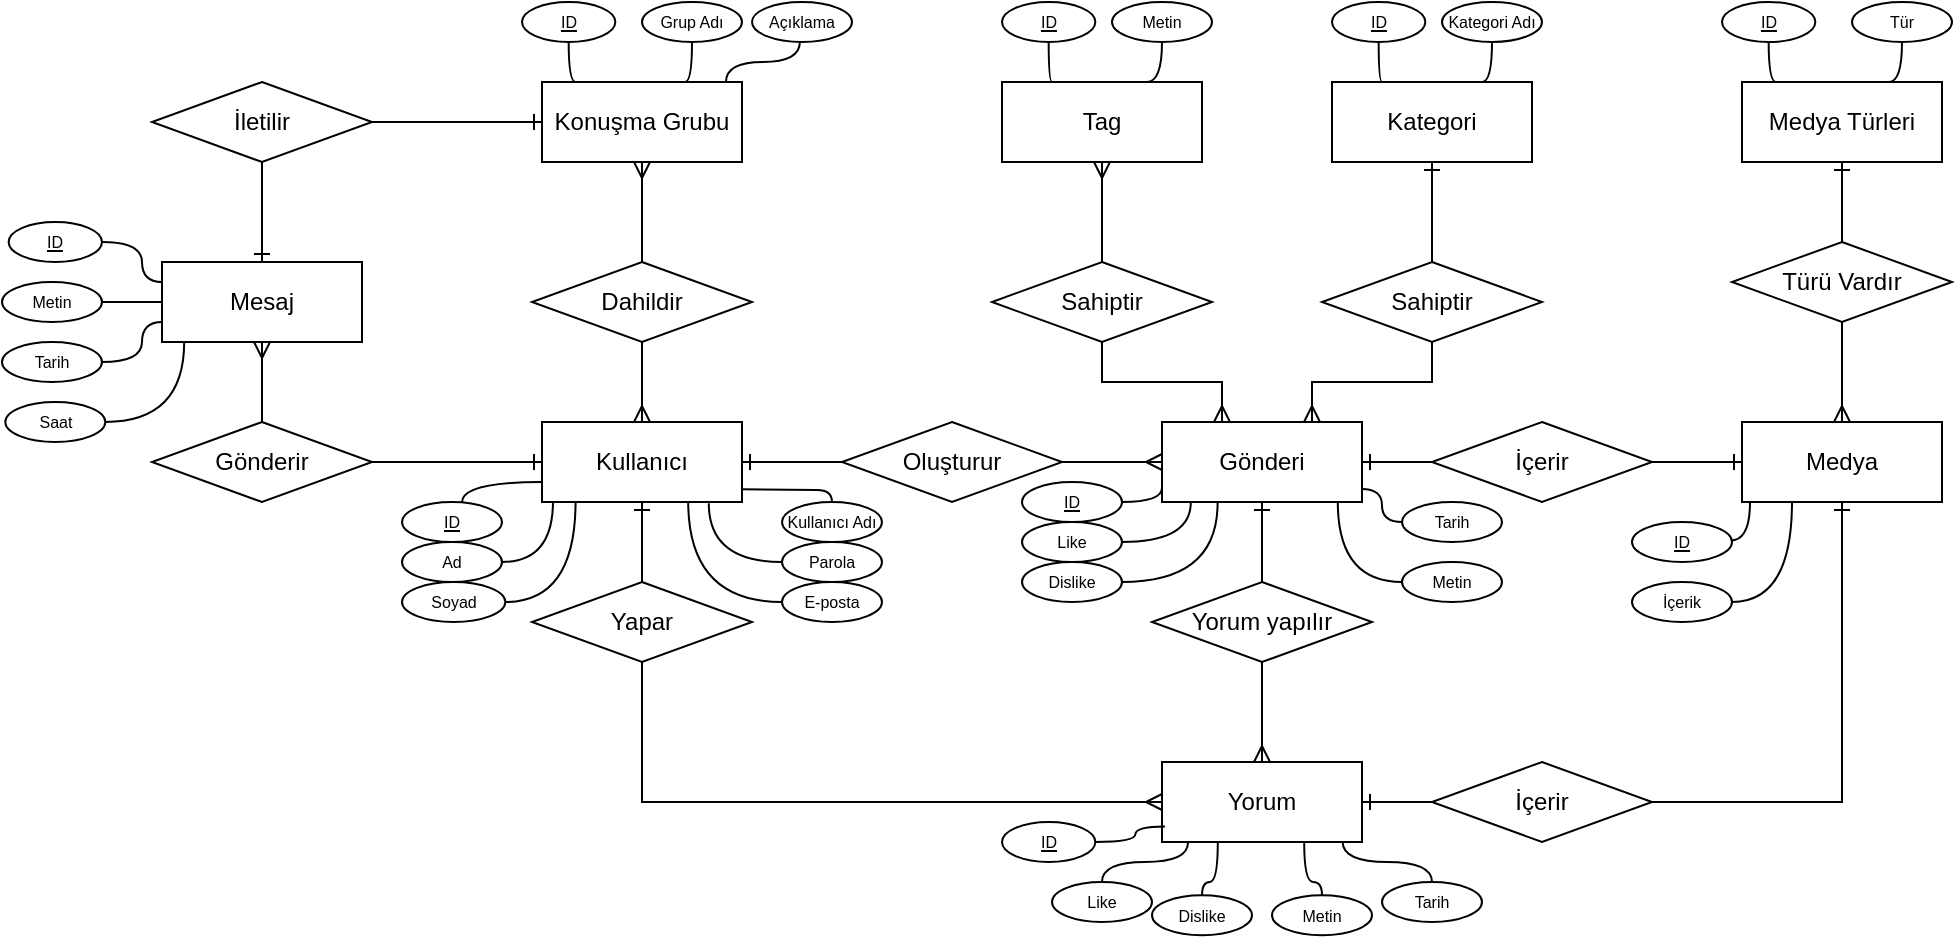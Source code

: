 <mxfile version="14.4.9" type="device"><diagram id="pIlD_vtCQGHH56ECQ-_S" name="Page-1"><mxGraphModel dx="2012" dy="659" grid="1" gridSize="10" guides="1" tooltips="1" connect="1" arrows="1" fold="1" page="1" pageScale="1" pageWidth="827" pageHeight="1169" math="0" shadow="0"><root><mxCell id="0"/><mxCell id="1" parent="0"/><mxCell id="pAEszQ7y9yXIrw-m9_oR-2" value="&lt;div&gt;Gönderi&lt;/div&gt;" style="whiteSpace=wrap;html=1;align=center;" vertex="1" parent="1"><mxGeometry x="350" y="230" width="100" height="40" as="geometry"/></mxCell><mxCell id="pAEszQ7y9yXIrw-m9_oR-3" value="Medya" style="whiteSpace=wrap;html=1;align=center;" vertex="1" parent="1"><mxGeometry x="640" y="230" width="100" height="40" as="geometry"/></mxCell><mxCell id="pAEszQ7y9yXIrw-m9_oR-4" value="Yorum" style="whiteSpace=wrap;html=1;align=center;" vertex="1" parent="1"><mxGeometry x="350" y="400" width="100" height="40" as="geometry"/></mxCell><mxCell id="pAEszQ7y9yXIrw-m9_oR-5" value="Medya Türleri" style="whiteSpace=wrap;html=1;align=center;" vertex="1" parent="1"><mxGeometry x="640" y="60" width="100" height="40" as="geometry"/></mxCell><mxCell id="pAEszQ7y9yXIrw-m9_oR-6" value="Mesaj" style="whiteSpace=wrap;html=1;align=center;" vertex="1" parent="1"><mxGeometry x="-150" y="150" width="100" height="40" as="geometry"/></mxCell><mxCell id="pAEszQ7y9yXIrw-m9_oR-7" value="Tag" style="whiteSpace=wrap;html=1;align=center;" vertex="1" parent="1"><mxGeometry x="270" y="60" width="100" height="40" as="geometry"/></mxCell><mxCell id="pAEszQ7y9yXIrw-m9_oR-8" value="Kategori" style="whiteSpace=wrap;html=1;align=center;" vertex="1" parent="1"><mxGeometry x="435" y="60" width="100" height="40" as="geometry"/></mxCell><mxCell id="pAEszQ7y9yXIrw-m9_oR-9" value="Kullanıcı" style="whiteSpace=wrap;html=1;align=center;" vertex="1" parent="1"><mxGeometry x="40" y="230" width="100" height="40" as="geometry"/></mxCell><mxCell id="pAEszQ7y9yXIrw-m9_oR-10" value="Konuşma Grubu" style="whiteSpace=wrap;html=1;align=center;" vertex="1" parent="1"><mxGeometry x="40" y="60" width="100" height="40" as="geometry"/></mxCell><mxCell id="pAEszQ7y9yXIrw-m9_oR-13" style="edgeStyle=orthogonalEdgeStyle;rounded=0;orthogonalLoop=1;jettySize=auto;html=1;entryX=1;entryY=0.5;entryDx=0;entryDy=0;endArrow=ERone;endFill=0;" edge="1" parent="1" source="pAEszQ7y9yXIrw-m9_oR-11" target="pAEszQ7y9yXIrw-m9_oR-9"><mxGeometry relative="1" as="geometry"/></mxCell><mxCell id="pAEszQ7y9yXIrw-m9_oR-14" style="edgeStyle=orthogonalEdgeStyle;rounded=0;orthogonalLoop=1;jettySize=auto;html=1;entryX=0;entryY=0.5;entryDx=0;entryDy=0;endArrow=ERmany;endFill=0;" edge="1" parent="1" source="pAEszQ7y9yXIrw-m9_oR-11" target="pAEszQ7y9yXIrw-m9_oR-2"><mxGeometry relative="1" as="geometry"/></mxCell><mxCell id="pAEszQ7y9yXIrw-m9_oR-11" value="Oluşturur" style="shape=rhombus;perimeter=rhombusPerimeter;whiteSpace=wrap;html=1;align=center;" vertex="1" parent="1"><mxGeometry x="190" y="230" width="110" height="40" as="geometry"/></mxCell><mxCell id="pAEszQ7y9yXIrw-m9_oR-17" style="edgeStyle=orthogonalEdgeStyle;rounded=0;orthogonalLoop=1;jettySize=auto;html=1;endArrow=ERone;endFill=0;entryX=0;entryY=0.5;entryDx=0;entryDy=0;" edge="1" parent="1" source="pAEszQ7y9yXIrw-m9_oR-16" target="pAEszQ7y9yXIrw-m9_oR-3"><mxGeometry relative="1" as="geometry"><mxPoint x="400" y="110" as="targetPoint"/></mxGeometry></mxCell><mxCell id="pAEszQ7y9yXIrw-m9_oR-18" style="edgeStyle=orthogonalEdgeStyle;rounded=0;orthogonalLoop=1;jettySize=auto;html=1;endArrow=ERone;endFill=0;entryX=1;entryY=0.5;entryDx=0;entryDy=0;" edge="1" parent="1" source="pAEszQ7y9yXIrw-m9_oR-16" target="pAEszQ7y9yXIrw-m9_oR-2"><mxGeometry relative="1" as="geometry"><mxPoint x="400" y="220" as="targetPoint"/></mxGeometry></mxCell><mxCell id="pAEszQ7y9yXIrw-m9_oR-16" value="İçerir" style="shape=rhombus;perimeter=rhombusPerimeter;whiteSpace=wrap;html=1;align=center;" vertex="1" parent="1"><mxGeometry x="485" y="230" width="110" height="40" as="geometry"/></mxCell><mxCell id="pAEszQ7y9yXIrw-m9_oR-20" style="edgeStyle=orthogonalEdgeStyle;rounded=0;orthogonalLoop=1;jettySize=auto;html=1;endArrow=ERmany;endFill=0;exitX=0.5;exitY=1;exitDx=0;exitDy=0;entryX=0.5;entryY=0;entryDx=0;entryDy=0;" edge="1" parent="1" source="pAEszQ7y9yXIrw-m9_oR-19" target="pAEszQ7y9yXIrw-m9_oR-3"><mxGeometry relative="1" as="geometry"><mxPoint x="460" y="80" as="targetPoint"/></mxGeometry></mxCell><mxCell id="pAEszQ7y9yXIrw-m9_oR-21" style="edgeStyle=orthogonalEdgeStyle;rounded=0;orthogonalLoop=1;jettySize=auto;html=1;entryX=0.5;entryY=1;entryDx=0;entryDy=0;endArrow=ERone;endFill=0;" edge="1" parent="1" source="pAEszQ7y9yXIrw-m9_oR-19" target="pAEszQ7y9yXIrw-m9_oR-5"><mxGeometry relative="1" as="geometry"/></mxCell><mxCell id="pAEszQ7y9yXIrw-m9_oR-19" value="Türü Vardır" style="shape=rhombus;perimeter=rhombusPerimeter;whiteSpace=wrap;html=1;align=center;" vertex="1" parent="1"><mxGeometry x="635" y="140" width="110" height="40" as="geometry"/></mxCell><mxCell id="pAEszQ7y9yXIrw-m9_oR-24" style="edgeStyle=orthogonalEdgeStyle;rounded=0;orthogonalLoop=1;jettySize=auto;html=1;entryX=0.5;entryY=1;entryDx=0;entryDy=0;endArrow=ERone;endFill=0;exitX=0.5;exitY=0;exitDx=0;exitDy=0;" edge="1" parent="1" source="pAEszQ7y9yXIrw-m9_oR-23" target="pAEszQ7y9yXIrw-m9_oR-9"><mxGeometry relative="1" as="geometry"><Array as="points"><mxPoint x="90" y="300"/><mxPoint x="90" y="300"/></Array></mxGeometry></mxCell><mxCell id="pAEszQ7y9yXIrw-m9_oR-25" style="edgeStyle=orthogonalEdgeStyle;rounded=0;orthogonalLoop=1;jettySize=auto;html=1;endArrow=ERmany;endFill=0;entryX=0;entryY=0.5;entryDx=0;entryDy=0;exitX=0.5;exitY=1;exitDx=0;exitDy=0;" edge="1" parent="1" source="pAEszQ7y9yXIrw-m9_oR-23" target="pAEszQ7y9yXIrw-m9_oR-4"><mxGeometry relative="1" as="geometry"><mxPoint x="160" y="380" as="targetPoint"/></mxGeometry></mxCell><mxCell id="pAEszQ7y9yXIrw-m9_oR-23" value="Yapar" style="shape=rhombus;perimeter=rhombusPerimeter;whiteSpace=wrap;html=1;align=center;" vertex="1" parent="1"><mxGeometry x="35" y="310" width="110" height="40" as="geometry"/></mxCell><mxCell id="pAEszQ7y9yXIrw-m9_oR-29" style="edgeStyle=orthogonalEdgeStyle;rounded=0;orthogonalLoop=1;jettySize=auto;html=1;endArrow=ERmany;endFill=0;entryX=0.5;entryY=0;entryDx=0;entryDy=0;exitX=0.5;exitY=1;exitDx=0;exitDy=0;" edge="1" parent="1" source="pAEszQ7y9yXIrw-m9_oR-27" target="pAEszQ7y9yXIrw-m9_oR-4"><mxGeometry relative="1" as="geometry"><mxPoint x="400" y="380" as="targetPoint"/></mxGeometry></mxCell><mxCell id="pAEszQ7y9yXIrw-m9_oR-30" style="edgeStyle=orthogonalEdgeStyle;rounded=0;orthogonalLoop=1;jettySize=auto;html=1;entryX=0.5;entryY=1;entryDx=0;entryDy=0;endArrow=ERone;endFill=0;" edge="1" parent="1" source="pAEszQ7y9yXIrw-m9_oR-27" target="pAEszQ7y9yXIrw-m9_oR-2"><mxGeometry relative="1" as="geometry"/></mxCell><mxCell id="pAEszQ7y9yXIrw-m9_oR-27" value="Yorum yapılır" style="shape=rhombus;perimeter=rhombusPerimeter;whiteSpace=wrap;html=1;align=center;" vertex="1" parent="1"><mxGeometry x="345" y="310" width="110" height="40" as="geometry"/></mxCell><mxCell id="pAEszQ7y9yXIrw-m9_oR-32" style="edgeStyle=orthogonalEdgeStyle;rounded=0;orthogonalLoop=1;jettySize=auto;html=1;entryX=0.5;entryY=1;entryDx=0;entryDy=0;endArrow=ERone;endFill=0;" edge="1" parent="1" source="pAEszQ7y9yXIrw-m9_oR-31" target="pAEszQ7y9yXIrw-m9_oR-3"><mxGeometry relative="1" as="geometry"/></mxCell><mxCell id="pAEszQ7y9yXIrw-m9_oR-33" style="edgeStyle=orthogonalEdgeStyle;rounded=0;orthogonalLoop=1;jettySize=auto;html=1;entryX=1;entryY=0.5;entryDx=0;entryDy=0;endArrow=ERone;endFill=0;" edge="1" parent="1" source="pAEszQ7y9yXIrw-m9_oR-31" target="pAEszQ7y9yXIrw-m9_oR-4"><mxGeometry relative="1" as="geometry"/></mxCell><mxCell id="pAEszQ7y9yXIrw-m9_oR-31" value="İçerir" style="shape=rhombus;perimeter=rhombusPerimeter;whiteSpace=wrap;html=1;align=center;" vertex="1" parent="1"><mxGeometry x="485" y="400" width="110" height="40" as="geometry"/></mxCell><mxCell id="pAEszQ7y9yXIrw-m9_oR-35" style="edgeStyle=orthogonalEdgeStyle;rounded=0;orthogonalLoop=1;jettySize=auto;html=1;entryX=0.75;entryY=0;entryDx=0;entryDy=0;endArrow=ERmany;endFill=0;" edge="1" parent="1" source="pAEszQ7y9yXIrw-m9_oR-34" target="pAEszQ7y9yXIrw-m9_oR-2"><mxGeometry relative="1" as="geometry"/></mxCell><mxCell id="pAEszQ7y9yXIrw-m9_oR-36" style="edgeStyle=orthogonalEdgeStyle;rounded=0;orthogonalLoop=1;jettySize=auto;html=1;entryX=0.5;entryY=1;entryDx=0;entryDy=0;endArrow=ERone;endFill=0;" edge="1" parent="1" source="pAEszQ7y9yXIrw-m9_oR-34" target="pAEszQ7y9yXIrw-m9_oR-8"><mxGeometry relative="1" as="geometry"/></mxCell><mxCell id="pAEszQ7y9yXIrw-m9_oR-34" value="Sahiptir" style="shape=rhombus;perimeter=rhombusPerimeter;whiteSpace=wrap;html=1;align=center;" vertex="1" parent="1"><mxGeometry x="430" y="150" width="110" height="40" as="geometry"/></mxCell><mxCell id="pAEszQ7y9yXIrw-m9_oR-38" style="edgeStyle=orthogonalEdgeStyle;rounded=0;orthogonalLoop=1;jettySize=auto;html=1;entryX=0.5;entryY=1;entryDx=0;entryDy=0;endArrow=ERmany;endFill=0;" edge="1" parent="1" source="pAEszQ7y9yXIrw-m9_oR-37" target="pAEszQ7y9yXIrw-m9_oR-7"><mxGeometry relative="1" as="geometry"/></mxCell><mxCell id="pAEszQ7y9yXIrw-m9_oR-39" style="edgeStyle=orthogonalEdgeStyle;rounded=0;orthogonalLoop=1;jettySize=auto;html=1;entryX=0.3;entryY=0;entryDx=0;entryDy=0;entryPerimeter=0;endArrow=ERmany;endFill=0;" edge="1" parent="1" source="pAEszQ7y9yXIrw-m9_oR-37" target="pAEszQ7y9yXIrw-m9_oR-2"><mxGeometry relative="1" as="geometry"/></mxCell><mxCell id="pAEszQ7y9yXIrw-m9_oR-37" value="Sahiptir" style="shape=rhombus;perimeter=rhombusPerimeter;whiteSpace=wrap;html=1;align=center;" vertex="1" parent="1"><mxGeometry x="265" y="150" width="110" height="40" as="geometry"/></mxCell><mxCell id="pAEszQ7y9yXIrw-m9_oR-41" style="edgeStyle=orthogonalEdgeStyle;rounded=0;orthogonalLoop=1;jettySize=auto;html=1;entryX=0.5;entryY=0;entryDx=0;entryDy=0;endArrow=ERmany;endFill=0;" edge="1" parent="1" source="pAEszQ7y9yXIrw-m9_oR-40" target="pAEszQ7y9yXIrw-m9_oR-9"><mxGeometry relative="1" as="geometry"/></mxCell><mxCell id="pAEszQ7y9yXIrw-m9_oR-42" style="edgeStyle=orthogonalEdgeStyle;rounded=0;orthogonalLoop=1;jettySize=auto;html=1;entryX=0.5;entryY=1;entryDx=0;entryDy=0;endArrow=ERmany;endFill=0;" edge="1" parent="1" source="pAEszQ7y9yXIrw-m9_oR-40" target="pAEszQ7y9yXIrw-m9_oR-10"><mxGeometry relative="1" as="geometry"/></mxCell><mxCell id="pAEszQ7y9yXIrw-m9_oR-40" value="Dahildir" style="shape=rhombus;perimeter=rhombusPerimeter;whiteSpace=wrap;html=1;align=center;" vertex="1" parent="1"><mxGeometry x="35" y="150" width="110" height="40" as="geometry"/></mxCell><mxCell id="pAEszQ7y9yXIrw-m9_oR-44" style="edgeStyle=orthogonalEdgeStyle;rounded=0;orthogonalLoop=1;jettySize=auto;html=1;entryX=0.5;entryY=0;entryDx=0;entryDy=0;endArrow=ERone;endFill=0;" edge="1" parent="1" source="pAEszQ7y9yXIrw-m9_oR-43" target="pAEszQ7y9yXIrw-m9_oR-6"><mxGeometry relative="1" as="geometry"/></mxCell><mxCell id="pAEszQ7y9yXIrw-m9_oR-45" style="edgeStyle=orthogonalEdgeStyle;rounded=0;orthogonalLoop=1;jettySize=auto;html=1;entryX=0;entryY=0.5;entryDx=0;entryDy=0;endArrow=ERone;endFill=0;" edge="1" parent="1" source="pAEszQ7y9yXIrw-m9_oR-43" target="pAEszQ7y9yXIrw-m9_oR-10"><mxGeometry relative="1" as="geometry"/></mxCell><mxCell id="pAEszQ7y9yXIrw-m9_oR-43" value="İletilir" style="shape=rhombus;perimeter=rhombusPerimeter;whiteSpace=wrap;html=1;align=center;" vertex="1" parent="1"><mxGeometry x="-155" y="60" width="110" height="40" as="geometry"/></mxCell><mxCell id="pAEszQ7y9yXIrw-m9_oR-49" style="edgeStyle=orthogonalEdgeStyle;rounded=0;orthogonalLoop=1;jettySize=auto;html=1;entryX=0;entryY=0.5;entryDx=0;entryDy=0;endArrow=ERone;endFill=0;" edge="1" parent="1" source="pAEszQ7y9yXIrw-m9_oR-47" target="pAEszQ7y9yXIrw-m9_oR-9"><mxGeometry relative="1" as="geometry"/></mxCell><mxCell id="pAEszQ7y9yXIrw-m9_oR-50" style="edgeStyle=orthogonalEdgeStyle;rounded=0;orthogonalLoop=1;jettySize=auto;html=1;entryX=0.5;entryY=1;entryDx=0;entryDy=0;endArrow=ERmany;endFill=0;" edge="1" parent="1" source="pAEszQ7y9yXIrw-m9_oR-47" target="pAEszQ7y9yXIrw-m9_oR-6"><mxGeometry relative="1" as="geometry"/></mxCell><mxCell id="pAEszQ7y9yXIrw-m9_oR-47" value="Gönderir" style="shape=rhombus;perimeter=rhombusPerimeter;whiteSpace=wrap;html=1;align=center;" vertex="1" parent="1"><mxGeometry x="-155" y="230" width="110" height="40" as="geometry"/></mxCell><mxCell id="pAEszQ7y9yXIrw-m9_oR-66" style="edgeStyle=orthogonalEdgeStyle;orthogonalLoop=1;jettySize=auto;html=1;entryX=0.008;entryY=0.822;entryDx=0;entryDy=0;endArrow=none;endFill=0;fontSize=8;curved=1;entryPerimeter=0;" edge="1" parent="1" source="pAEszQ7y9yXIrw-m9_oR-51" target="pAEszQ7y9yXIrw-m9_oR-2"><mxGeometry relative="1" as="geometry"/></mxCell><mxCell id="pAEszQ7y9yXIrw-m9_oR-51" value="ID" style="ellipse;whiteSpace=wrap;html=1;align=center;fontStyle=4;fontSize=8;" vertex="1" parent="1"><mxGeometry x="280" y="260" width="50" height="20" as="geometry"/></mxCell><mxCell id="pAEszQ7y9yXIrw-m9_oR-149" style="edgeStyle=orthogonalEdgeStyle;curved=1;orthogonalLoop=1;jettySize=auto;html=1;entryX=0.015;entryY=0.807;entryDx=0;entryDy=0;entryPerimeter=0;endArrow=none;endFill=0;fontSize=8;" edge="1" parent="1" source="pAEszQ7y9yXIrw-m9_oR-52" target="pAEszQ7y9yXIrw-m9_oR-4"><mxGeometry relative="1" as="geometry"/></mxCell><mxCell id="pAEszQ7y9yXIrw-m9_oR-52" value="ID" style="ellipse;whiteSpace=wrap;html=1;align=center;fontStyle=4;fontSize=8;" vertex="1" parent="1"><mxGeometry x="270" y="430" width="46.67" height="20" as="geometry"/></mxCell><mxCell id="pAEszQ7y9yXIrw-m9_oR-105" style="edgeStyle=orthogonalEdgeStyle;curved=1;orthogonalLoop=1;jettySize=auto;html=1;entryX=0;entryY=0.75;entryDx=0;entryDy=0;endArrow=none;endFill=0;fontSize=8;" edge="1" parent="1" source="pAEszQ7y9yXIrw-m9_oR-53" target="pAEszQ7y9yXIrw-m9_oR-9"><mxGeometry relative="1" as="geometry"><Array as="points"><mxPoint y="260"/></Array></mxGeometry></mxCell><mxCell id="pAEszQ7y9yXIrw-m9_oR-53" value="ID" style="ellipse;whiteSpace=wrap;html=1;align=center;fontStyle=4;fontSize=8;" vertex="1" parent="1"><mxGeometry x="-30" y="270" width="50" height="20" as="geometry"/></mxCell><mxCell id="pAEszQ7y9yXIrw-m9_oR-92" style="edgeStyle=orthogonalEdgeStyle;curved=1;orthogonalLoop=1;jettySize=auto;html=1;entryX=0.168;entryY=-0.02;entryDx=0;entryDy=0;entryPerimeter=0;endArrow=none;endFill=0;fontSize=8;" edge="1" parent="1" source="pAEszQ7y9yXIrw-m9_oR-54" target="pAEszQ7y9yXIrw-m9_oR-10"><mxGeometry relative="1" as="geometry"/></mxCell><mxCell id="pAEszQ7y9yXIrw-m9_oR-54" value="ID" style="ellipse;whiteSpace=wrap;html=1;align=center;fontStyle=4;fontSize=8;" vertex="1" parent="1"><mxGeometry x="30" y="20" width="46.67" height="20" as="geometry"/></mxCell><mxCell id="pAEszQ7y9yXIrw-m9_oR-89" style="edgeStyle=orthogonalEdgeStyle;curved=1;orthogonalLoop=1;jettySize=auto;html=1;entryX=0.25;entryY=0;entryDx=0;entryDy=0;endArrow=none;endFill=0;fontSize=8;" edge="1" parent="1" source="pAEszQ7y9yXIrw-m9_oR-55" target="pAEszQ7y9yXIrw-m9_oR-7"><mxGeometry relative="1" as="geometry"/></mxCell><mxCell id="pAEszQ7y9yXIrw-m9_oR-55" value="ID" style="ellipse;whiteSpace=wrap;html=1;align=center;fontStyle=4;fontSize=8;" vertex="1" parent="1"><mxGeometry x="270" y="20" width="46.67" height="20" as="geometry"/></mxCell><mxCell id="pAEszQ7y9yXIrw-m9_oR-87" style="edgeStyle=orthogonalEdgeStyle;curved=1;orthogonalLoop=1;jettySize=auto;html=1;entryX=0.25;entryY=0;entryDx=0;entryDy=0;endArrow=none;endFill=0;fontSize=8;" edge="1" parent="1" source="pAEszQ7y9yXIrw-m9_oR-56" target="pAEszQ7y9yXIrw-m9_oR-8"><mxGeometry relative="1" as="geometry"/></mxCell><mxCell id="pAEszQ7y9yXIrw-m9_oR-56" value="ID" style="ellipse;whiteSpace=wrap;html=1;align=center;fontStyle=4;fontSize=8;" vertex="1" parent="1"><mxGeometry x="435" y="20" width="46.67" height="20" as="geometry"/></mxCell><mxCell id="pAEszQ7y9yXIrw-m9_oR-78" style="edgeStyle=orthogonalEdgeStyle;curved=1;orthogonalLoop=1;jettySize=auto;html=1;endArrow=none;endFill=0;fontSize=8;entryX=0.17;entryY=-0.008;entryDx=0;entryDy=0;entryPerimeter=0;" edge="1" parent="1" source="pAEszQ7y9yXIrw-m9_oR-57" target="pAEszQ7y9yXIrw-m9_oR-5"><mxGeometry relative="1" as="geometry"><mxPoint x="657" y="62" as="targetPoint"/></mxGeometry></mxCell><mxCell id="pAEszQ7y9yXIrw-m9_oR-57" value="ID" style="ellipse;whiteSpace=wrap;html=1;align=center;fontStyle=4;fontSize=8;" vertex="1" parent="1"><mxGeometry x="630" y="20" width="46.67" height="20" as="geometry"/></mxCell><mxCell id="pAEszQ7y9yXIrw-m9_oR-74" style="edgeStyle=orthogonalEdgeStyle;curved=1;orthogonalLoop=1;jettySize=auto;html=1;entryX=0.04;entryY=1.007;entryDx=0;entryDy=0;entryPerimeter=0;endArrow=none;endFill=0;fontSize=8;exitX=0.984;exitY=0.465;exitDx=0;exitDy=0;exitPerimeter=0;" edge="1" parent="1" source="pAEszQ7y9yXIrw-m9_oR-81" target="pAEszQ7y9yXIrw-m9_oR-3"><mxGeometry relative="1" as="geometry"><mxPoint x="644" y="300" as="sourcePoint"/><Array as="points"><mxPoint x="644" y="289"/></Array></mxGeometry></mxCell><mxCell id="pAEszQ7y9yXIrw-m9_oR-104" style="edgeStyle=orthogonalEdgeStyle;curved=1;orthogonalLoop=1;jettySize=auto;html=1;entryX=0;entryY=0.25;entryDx=0;entryDy=0;endArrow=none;endFill=0;fontSize=8;" edge="1" parent="1" source="pAEszQ7y9yXIrw-m9_oR-59" target="pAEszQ7y9yXIrw-m9_oR-6"><mxGeometry relative="1" as="geometry"/></mxCell><mxCell id="pAEszQ7y9yXIrw-m9_oR-59" value="ID" style="ellipse;whiteSpace=wrap;html=1;align=center;fontStyle=4;fontSize=8;" vertex="1" parent="1"><mxGeometry x="-226.68" y="130" width="46.67" height="20" as="geometry"/></mxCell><mxCell id="pAEszQ7y9yXIrw-m9_oR-67" style="edgeStyle=orthogonalEdgeStyle;curved=1;orthogonalLoop=1;jettySize=auto;html=1;entryX=0.144;entryY=1.004;entryDx=0;entryDy=0;entryPerimeter=0;endArrow=none;endFill=0;fontSize=8;" edge="1" parent="1" source="pAEszQ7y9yXIrw-m9_oR-61" target="pAEszQ7y9yXIrw-m9_oR-2"><mxGeometry relative="1" as="geometry"/></mxCell><mxCell id="pAEszQ7y9yXIrw-m9_oR-61" value="Like" style="ellipse;whiteSpace=wrap;html=1;align=center;fontSize=8;" vertex="1" parent="1"><mxGeometry x="280.0" y="280" width="50" height="20" as="geometry"/></mxCell><mxCell id="pAEszQ7y9yXIrw-m9_oR-68" style="edgeStyle=orthogonalEdgeStyle;curved=1;orthogonalLoop=1;jettySize=auto;html=1;endArrow=none;endFill=0;fontSize=8;entryX=0.278;entryY=1.012;entryDx=0;entryDy=0;entryPerimeter=0;" edge="1" parent="1" source="pAEszQ7y9yXIrw-m9_oR-62" target="pAEszQ7y9yXIrw-m9_oR-2"><mxGeometry relative="1" as="geometry"><mxPoint x="377" y="271" as="targetPoint"/></mxGeometry></mxCell><mxCell id="pAEszQ7y9yXIrw-m9_oR-62" value="Dislike" style="ellipse;whiteSpace=wrap;html=1;align=center;fontSize=8;" vertex="1" parent="1"><mxGeometry x="280.0" y="300" width="50" height="20" as="geometry"/></mxCell><mxCell id="pAEszQ7y9yXIrw-m9_oR-73" style="edgeStyle=orthogonalEdgeStyle;curved=1;orthogonalLoop=1;jettySize=auto;html=1;entryX=0.879;entryY=1;entryDx=0;entryDy=0;entryPerimeter=0;endArrow=none;endFill=0;fontSize=8;" edge="1" parent="1" source="pAEszQ7y9yXIrw-m9_oR-63" target="pAEszQ7y9yXIrw-m9_oR-2"><mxGeometry relative="1" as="geometry"/></mxCell><mxCell id="pAEszQ7y9yXIrw-m9_oR-63" value="Metin" style="ellipse;whiteSpace=wrap;html=1;align=center;fontSize=8;" vertex="1" parent="1"><mxGeometry x="470" y="300" width="50" height="20" as="geometry"/></mxCell><mxCell id="pAEszQ7y9yXIrw-m9_oR-72" style="edgeStyle=orthogonalEdgeStyle;curved=1;orthogonalLoop=1;jettySize=auto;html=1;endArrow=none;endFill=0;fontSize=8;entryX=0.998;entryY=0.836;entryDx=0;entryDy=0;entryPerimeter=0;" edge="1" parent="1" source="pAEszQ7y9yXIrw-m9_oR-64" target="pAEszQ7y9yXIrw-m9_oR-2"><mxGeometry relative="1" as="geometry"><mxPoint x="451" y="264" as="targetPoint"/><Array as="points"><mxPoint x="460" y="280"/><mxPoint x="460" y="263"/></Array></mxGeometry></mxCell><mxCell id="pAEszQ7y9yXIrw-m9_oR-64" value="Tarih" style="ellipse;whiteSpace=wrap;html=1;align=center;fontSize=8;" vertex="1" parent="1"><mxGeometry x="470" y="270" width="50" height="20" as="geometry"/></mxCell><mxCell id="pAEszQ7y9yXIrw-m9_oR-77" style="edgeStyle=orthogonalEdgeStyle;curved=1;orthogonalLoop=1;jettySize=auto;html=1;entryX=0.25;entryY=1;entryDx=0;entryDy=0;endArrow=none;endFill=0;fontSize=8;exitX=1;exitY=0.5;exitDx=0;exitDy=0;" edge="1" parent="1" source="pAEszQ7y9yXIrw-m9_oR-80" target="pAEszQ7y9yXIrw-m9_oR-3"><mxGeometry relative="1" as="geometry"><mxPoint x="633.33" y="320" as="sourcePoint"/></mxGeometry></mxCell><mxCell id="pAEszQ7y9yXIrw-m9_oR-80" value="İçerik" style="ellipse;whiteSpace=wrap;html=1;align=center;fontSize=8;" vertex="1" parent="1"><mxGeometry x="585" y="310" width="50" height="20" as="geometry"/></mxCell><mxCell id="pAEszQ7y9yXIrw-m9_oR-81" value="ID" style="ellipse;whiteSpace=wrap;html=1;align=center;fontStyle=4;fontSize=8;" vertex="1" parent="1"><mxGeometry x="585" y="280" width="50" height="20" as="geometry"/></mxCell><mxCell id="pAEszQ7y9yXIrw-m9_oR-84" style="edgeStyle=orthogonalEdgeStyle;curved=1;orthogonalLoop=1;jettySize=auto;html=1;entryX=0.734;entryY=0.006;entryDx=0;entryDy=0;entryPerimeter=0;endArrow=none;endFill=0;fontSize=8;" edge="1" parent="1" source="pAEszQ7y9yXIrw-m9_oR-83" target="pAEszQ7y9yXIrw-m9_oR-5"><mxGeometry relative="1" as="geometry"/></mxCell><mxCell id="pAEszQ7y9yXIrw-m9_oR-83" value="Tür" style="ellipse;whiteSpace=wrap;html=1;align=center;fontSize=8;" vertex="1" parent="1"><mxGeometry x="695" y="20" width="50" height="20" as="geometry"/></mxCell><mxCell id="pAEszQ7y9yXIrw-m9_oR-88" style="edgeStyle=orthogonalEdgeStyle;curved=1;orthogonalLoop=1;jettySize=auto;html=1;entryX=0.75;entryY=0;entryDx=0;entryDy=0;endArrow=none;endFill=0;fontSize=8;" edge="1" parent="1" source="pAEszQ7y9yXIrw-m9_oR-86" target="pAEszQ7y9yXIrw-m9_oR-8"><mxGeometry relative="1" as="geometry"/></mxCell><mxCell id="pAEszQ7y9yXIrw-m9_oR-86" value="Kategori Adı" style="ellipse;whiteSpace=wrap;html=1;align=center;fontSize=8;" vertex="1" parent="1"><mxGeometry x="490" y="20" width="50" height="20" as="geometry"/></mxCell><mxCell id="pAEszQ7y9yXIrw-m9_oR-91" style="edgeStyle=orthogonalEdgeStyle;curved=1;orthogonalLoop=1;jettySize=auto;html=1;entryX=0.724;entryY=-0.01;entryDx=0;entryDy=0;entryPerimeter=0;endArrow=none;endFill=0;fontSize=8;" edge="1" parent="1" source="pAEszQ7y9yXIrw-m9_oR-90" target="pAEszQ7y9yXIrw-m9_oR-7"><mxGeometry relative="1" as="geometry"/></mxCell><mxCell id="pAEszQ7y9yXIrw-m9_oR-90" value="Metin" style="ellipse;whiteSpace=wrap;html=1;align=center;fontSize=8;" vertex="1" parent="1"><mxGeometry x="325" y="20" width="50" height="20" as="geometry"/></mxCell><mxCell id="pAEszQ7y9yXIrw-m9_oR-95" style="edgeStyle=orthogonalEdgeStyle;curved=1;orthogonalLoop=1;jettySize=auto;html=1;entryX=0.715;entryY=0.009;entryDx=0;entryDy=0;entryPerimeter=0;endArrow=none;endFill=0;fontSize=8;" edge="1" parent="1" source="pAEszQ7y9yXIrw-m9_oR-93" target="pAEszQ7y9yXIrw-m9_oR-10"><mxGeometry relative="1" as="geometry"/></mxCell><mxCell id="pAEszQ7y9yXIrw-m9_oR-93" value="Grup Adı" style="ellipse;whiteSpace=wrap;html=1;align=center;fontSize=8;" vertex="1" parent="1"><mxGeometry x="90.0" y="20" width="50" height="20" as="geometry"/></mxCell><mxCell id="pAEszQ7y9yXIrw-m9_oR-96" style="edgeStyle=orthogonalEdgeStyle;curved=1;orthogonalLoop=1;jettySize=auto;html=1;endArrow=none;endFill=0;fontSize=8;exitX=0.479;exitY=0.993;exitDx=0;exitDy=0;exitPerimeter=0;entryX=0.918;entryY=0;entryDx=0;entryDy=0;entryPerimeter=0;" edge="1" parent="1" source="pAEszQ7y9yXIrw-m9_oR-94" target="pAEszQ7y9yXIrw-m9_oR-10"><mxGeometry relative="1" as="geometry"><mxPoint x="140" y="61" as="targetPoint"/><Array as="points"><mxPoint x="169" y="50"/><mxPoint x="132" y="50"/><mxPoint x="132" y="60"/></Array></mxGeometry></mxCell><mxCell id="pAEszQ7y9yXIrw-m9_oR-94" value="Açıklama" style="ellipse;whiteSpace=wrap;html=1;align=center;fontSize=8;" vertex="1" parent="1"><mxGeometry x="145" y="20" width="50" height="20" as="geometry"/></mxCell><mxCell id="pAEszQ7y9yXIrw-m9_oR-103" style="edgeStyle=orthogonalEdgeStyle;curved=1;orthogonalLoop=1;jettySize=auto;html=1;entryX=0;entryY=0.5;entryDx=0;entryDy=0;endArrow=none;endFill=0;fontSize=8;" edge="1" parent="1" source="pAEszQ7y9yXIrw-m9_oR-98" target="pAEszQ7y9yXIrw-m9_oR-6"><mxGeometry relative="1" as="geometry"/></mxCell><mxCell id="pAEszQ7y9yXIrw-m9_oR-98" value="Metin" style="ellipse;whiteSpace=wrap;html=1;align=center;fontSize=8;" vertex="1" parent="1"><mxGeometry x="-230.0" y="160" width="50" height="20" as="geometry"/></mxCell><mxCell id="pAEszQ7y9yXIrw-m9_oR-102" style="edgeStyle=orthogonalEdgeStyle;curved=1;orthogonalLoop=1;jettySize=auto;html=1;entryX=0;entryY=0.75;entryDx=0;entryDy=0;endArrow=none;endFill=0;fontSize=8;" edge="1" parent="1" source="pAEszQ7y9yXIrw-m9_oR-99" target="pAEszQ7y9yXIrw-m9_oR-6"><mxGeometry relative="1" as="geometry"/></mxCell><mxCell id="pAEszQ7y9yXIrw-m9_oR-99" value="Tarih" style="ellipse;whiteSpace=wrap;html=1;align=center;fontSize=8;" vertex="1" parent="1"><mxGeometry x="-230.01" y="190" width="50" height="20" as="geometry"/></mxCell><mxCell id="pAEszQ7y9yXIrw-m9_oR-101" style="edgeStyle=orthogonalEdgeStyle;curved=1;orthogonalLoop=1;jettySize=auto;html=1;endArrow=none;endFill=0;fontSize=8;entryX=0.111;entryY=0.998;entryDx=0;entryDy=0;entryPerimeter=0;" edge="1" parent="1" source="pAEszQ7y9yXIrw-m9_oR-100" target="pAEszQ7y9yXIrw-m9_oR-6"><mxGeometry relative="1" as="geometry"/></mxCell><mxCell id="pAEszQ7y9yXIrw-m9_oR-100" value="Saat" style="ellipse;whiteSpace=wrap;html=1;align=center;fontSize=8;" vertex="1" parent="1"><mxGeometry x="-228.35" y="220" width="50" height="20" as="geometry"/></mxCell><mxCell id="pAEszQ7y9yXIrw-m9_oR-112" style="edgeStyle=orthogonalEdgeStyle;curved=1;orthogonalLoop=1;jettySize=auto;html=1;entryX=0.055;entryY=0.989;entryDx=0;entryDy=0;entryPerimeter=0;endArrow=none;endFill=0;fontSize=8;" edge="1" parent="1" source="pAEszQ7y9yXIrw-m9_oR-107" target="pAEszQ7y9yXIrw-m9_oR-9"><mxGeometry relative="1" as="geometry"/></mxCell><mxCell id="pAEszQ7y9yXIrw-m9_oR-107" value="Ad" style="ellipse;whiteSpace=wrap;html=1;align=center;fontSize=8;" vertex="1" parent="1"><mxGeometry x="-30.0" y="290" width="50" height="20" as="geometry"/></mxCell><mxCell id="pAEszQ7y9yXIrw-m9_oR-113" style="edgeStyle=orthogonalEdgeStyle;curved=1;orthogonalLoop=1;jettySize=auto;html=1;entryX=0.168;entryY=0.989;entryDx=0;entryDy=0;entryPerimeter=0;endArrow=none;endFill=0;fontSize=8;" edge="1" parent="1" source="pAEszQ7y9yXIrw-m9_oR-108" target="pAEszQ7y9yXIrw-m9_oR-9"><mxGeometry relative="1" as="geometry"/></mxCell><mxCell id="pAEszQ7y9yXIrw-m9_oR-108" value="Soyad" style="ellipse;whiteSpace=wrap;html=1;align=center;fontSize=8;" vertex="1" parent="1"><mxGeometry x="-30" y="310" width="51.66" height="20" as="geometry"/></mxCell><mxCell id="pAEszQ7y9yXIrw-m9_oR-115" style="edgeStyle=orthogonalEdgeStyle;curved=1;orthogonalLoop=1;jettySize=auto;html=1;entryX=0.999;entryY=0.842;entryDx=0;entryDy=0;endArrow=none;endFill=0;fontSize=8;exitX=0.5;exitY=0;exitDx=0;exitDy=0;entryPerimeter=0;" edge="1" parent="1" source="pAEszQ7y9yXIrw-m9_oR-109" target="pAEszQ7y9yXIrw-m9_oR-9"><mxGeometry relative="1" as="geometry"><Array as="points"><mxPoint x="170" y="264"/><mxPoint x="140" y="264"/></Array></mxGeometry></mxCell><mxCell id="pAEszQ7y9yXIrw-m9_oR-109" value="Kullanıcı Adı" style="ellipse;whiteSpace=wrap;html=1;align=center;fontSize=8;" vertex="1" parent="1"><mxGeometry x="160.0" y="270" width="50" height="20" as="geometry"/></mxCell><mxCell id="pAEszQ7y9yXIrw-m9_oR-116" style="edgeStyle=orthogonalEdgeStyle;curved=1;orthogonalLoop=1;jettySize=auto;html=1;entryX=0.834;entryY=1.017;entryDx=0;entryDy=0;entryPerimeter=0;endArrow=none;endFill=0;fontSize=8;" edge="1" parent="1" source="pAEszQ7y9yXIrw-m9_oR-110" target="pAEszQ7y9yXIrw-m9_oR-9"><mxGeometry relative="1" as="geometry"/></mxCell><mxCell id="pAEszQ7y9yXIrw-m9_oR-110" value="Parola" style="ellipse;whiteSpace=wrap;html=1;align=center;fontSize=8;" vertex="1" parent="1"><mxGeometry x="160.0" y="290" width="50" height="20" as="geometry"/></mxCell><mxCell id="pAEszQ7y9yXIrw-m9_oR-117" style="edgeStyle=orthogonalEdgeStyle;curved=1;orthogonalLoop=1;jettySize=auto;html=1;entryX=0.731;entryY=0.992;entryDx=0;entryDy=0;entryPerimeter=0;endArrow=none;endFill=0;fontSize=8;" edge="1" parent="1" source="pAEszQ7y9yXIrw-m9_oR-111" target="pAEszQ7y9yXIrw-m9_oR-9"><mxGeometry relative="1" as="geometry"/></mxCell><mxCell id="pAEszQ7y9yXIrw-m9_oR-111" value="E-posta" style="ellipse;whiteSpace=wrap;html=1;align=center;fontSize=8;" vertex="1" parent="1"><mxGeometry x="160.0" y="310" width="50" height="20" as="geometry"/></mxCell><mxCell id="pAEszQ7y9yXIrw-m9_oR-147" style="edgeStyle=orthogonalEdgeStyle;curved=1;orthogonalLoop=1;jettySize=auto;html=1;endArrow=none;endFill=0;fontSize=8;exitX=0.5;exitY=0;exitDx=0;exitDy=0;entryX=0.13;entryY=1.007;entryDx=0;entryDy=0;entryPerimeter=0;" edge="1" parent="1" source="pAEszQ7y9yXIrw-m9_oR-140" target="pAEszQ7y9yXIrw-m9_oR-4"><mxGeometry relative="1" as="geometry"><mxPoint x="364" y="450" as="targetPoint"/><Array as="points"><mxPoint x="320" y="450"/><mxPoint x="363" y="450"/></Array></mxGeometry></mxCell><mxCell id="pAEszQ7y9yXIrw-m9_oR-140" value="Like" style="ellipse;whiteSpace=wrap;html=1;align=center;fontSize=8;" vertex="1" parent="1"><mxGeometry x="295.0" y="460" width="50" height="20" as="geometry"/></mxCell><mxCell id="pAEszQ7y9yXIrw-m9_oR-141" style="edgeStyle=orthogonalEdgeStyle;curved=1;orthogonalLoop=1;jettySize=auto;html=1;endArrow=none;endFill=0;fontSize=8;entryX=0.279;entryY=1.001;entryDx=0;entryDy=0;entryPerimeter=0;" edge="1" parent="1" source="pAEszQ7y9yXIrw-m9_oR-142" target="pAEszQ7y9yXIrw-m9_oR-4"><mxGeometry relative="1" as="geometry"><mxPoint x="378" y="450" as="targetPoint"/><Array as="points"><mxPoint x="370" y="460"/><mxPoint x="378" y="460"/></Array></mxGeometry></mxCell><mxCell id="pAEszQ7y9yXIrw-m9_oR-142" value="Dislike" style="ellipse;whiteSpace=wrap;html=1;align=center;fontSize=8;" vertex="1" parent="1"><mxGeometry x="345.0" y="466.6" width="50" height="20" as="geometry"/></mxCell><mxCell id="pAEszQ7y9yXIrw-m9_oR-143" style="edgeStyle=orthogonalEdgeStyle;curved=1;orthogonalLoop=1;jettySize=auto;html=1;entryX=0.711;entryY=1.007;entryDx=0;entryDy=0;entryPerimeter=0;endArrow=none;endFill=0;fontSize=8;" edge="1" parent="1" source="pAEszQ7y9yXIrw-m9_oR-144" target="pAEszQ7y9yXIrw-m9_oR-4"><mxGeometry relative="1" as="geometry"><mxPoint x="437.9" y="436.6" as="targetPoint"/><Array as="points"><mxPoint x="430" y="460"/><mxPoint x="421" y="460"/></Array></mxGeometry></mxCell><mxCell id="pAEszQ7y9yXIrw-m9_oR-144" value="Metin" style="ellipse;whiteSpace=wrap;html=1;align=center;fontSize=8;" vertex="1" parent="1"><mxGeometry x="405" y="466.6" width="50" height="20" as="geometry"/></mxCell><mxCell id="pAEszQ7y9yXIrw-m9_oR-145" style="edgeStyle=orthogonalEdgeStyle;curved=1;orthogonalLoop=1;jettySize=auto;html=1;endArrow=none;endFill=0;fontSize=8;entryX=0.903;entryY=0.994;entryDx=0;entryDy=0;entryPerimeter=0;exitX=0.5;exitY=0;exitDx=0;exitDy=0;" edge="1" parent="1" source="pAEszQ7y9yXIrw-m9_oR-146" target="pAEszQ7y9yXIrw-m9_oR-4"><mxGeometry relative="1" as="geometry"><mxPoint x="449.8" y="430.04" as="targetPoint"/><Array as="points"><mxPoint x="485" y="450"/><mxPoint x="440" y="450"/></Array></mxGeometry></mxCell><mxCell id="pAEszQ7y9yXIrw-m9_oR-146" value="Tarih" style="ellipse;whiteSpace=wrap;html=1;align=center;fontSize=8;" vertex="1" parent="1"><mxGeometry x="460" y="460" width="50" height="20" as="geometry"/></mxCell></root></mxGraphModel></diagram></mxfile>